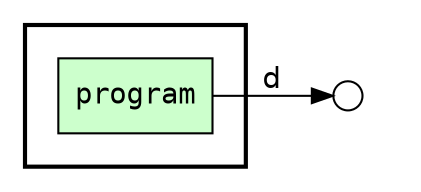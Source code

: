 
/* Start of top-level graph */
digraph Workflow {
rankdir=LR

/* Start of double cluster for drawing box around nodes in workflow */
subgraph cluster_workflow_box_outer { label=""; color=black; penwidth=2
subgraph cluster_workflow_box_inner { label=""; penwidth=0

/* Style for nodes representing atomic programs in workflow */
node[shape=box style=filled fillcolor="#CCFFCC" peripheries=1 fontname=Courier]

/* Nodes representing atomic programs in workflow */
program

/* Style for edges representing channels between programs in workflow */
edge[fontname=Helvetica]

/* Edges representing channels between programs in workflow */

/* End of double cluster for drawing box around nodes in workflow */
}}

/* Hidden double-cluster for grouping workflow input ports */
subgraph cluster_input_ports_group_outer { label=""; penwidth=0
subgraph cluster_input_ports_group_inner { label=""; penwidth=0

/* Style for nodes representing workflow input ports */
node[shape=circle style=filled fillcolor="#FFFFFF" peripheries=1 fontname=Courier width=0.2]

/* Nodes representing workflow input ports */

/* End of double-cluster for grouping workflow input ports */
}}

/* Hidden double-cluster for grouping workflow output ports */
subgraph cluster_output_ports_group_outer { label=""; penwidth=0
subgraph cluster_output_ports_group_inner { label=""; penwidth=0

/* Style for nodes representing workflow output ports */
node[shape=circle style=filled fillcolor="#FFFFFF" peripheries=1 fontname=Courier width=0.2]

/* Nodes representing workflow output ports */
d_output_port [label=""]

/* End of double-cluster for grouping workflow output ports */
}}

/* Style for edges representing channels between programs and workflow input ports */
edge[fontname=Helvetica]

/* Edges representing channels between programs and workflow input ports */

/* Style for edges representing channels between programs and workflow output ports */
edge[fontname=Helvetica]

/* Edges representing channels between programs and workflow output ports */
program -> d_output_port [label=d]

/* End of top-level graph */
}
